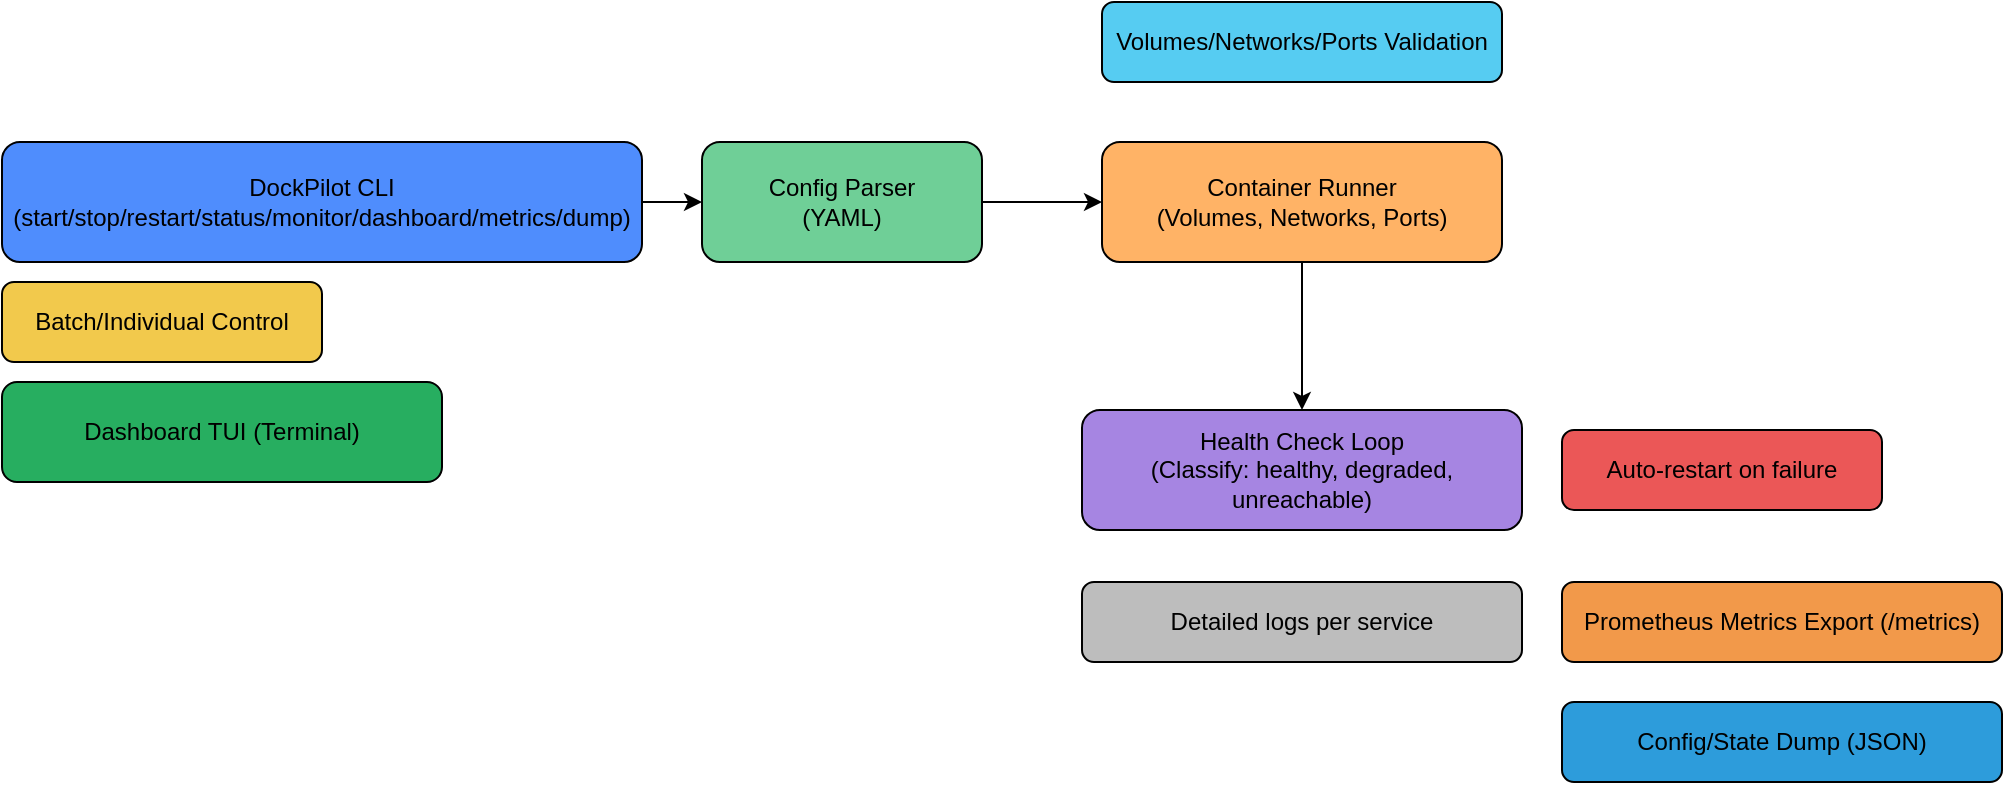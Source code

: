 <mxfile>
    <diagram id="Scj8hIH8UpDm17n62uUn" name="Page-1">
        <mxGraphModel dx="2064" dy="686" grid="1" gridSize="10" guides="1" tooltips="1" connect="1" arrows="1" fold="1" page="1" pageScale="1" pageWidth="1169" pageHeight="827" math="0" shadow="0">
            <root>
                <mxCell id="0"/>
                <mxCell id="1" parent="0"/>
                <mxCell id="4" value="" style="edgeStyle=none;html=1;" parent="1" source="2" target="3" edge="1">
                    <mxGeometry relative="1" as="geometry"/>
                </mxCell>
                <mxCell id="2" value="DockPilot CLI&lt;div&gt;(start/stop/restart/status/monitor/dashboard/metrics/dump)&lt;/div&gt;" style="rounded=1;whiteSpace=wrap;html=1;fillColor=#4F8DFD;" parent="1" vertex="1">
                    <mxGeometry x="-10" y="280" width="320" height="60" as="geometry"/>
                </mxCell>
                <mxCell id="6" value="" style="edgeStyle=none;html=1;" parent="1" source="3" target="5" edge="1">
                    <mxGeometry relative="1" as="geometry"/>
                </mxCell>
                <mxCell id="3" value="Config Parser&lt;div&gt;(YAML)&lt;/div&gt;" style="rounded=1;whiteSpace=wrap;html=1;fillColor=#6FCF97;" parent="1" vertex="1">
                    <mxGeometry x="340" y="280" width="140" height="60" as="geometry"/>
                </mxCell>
                <mxCell id="8" value="" style="edgeStyle=none;html=1;" parent="1" source="5" target="7" edge="1">
                    <mxGeometry relative="1" as="geometry"/>
                </mxCell>
                <mxCell id="5" value="Container Runner&lt;div&gt;(Volumes, Networks, Ports)&lt;/div&gt;" style="rounded=1;whiteSpace=wrap;html=1;fillColor=#FFB366;" parent="1" vertex="1">
                    <mxGeometry x="540" y="280" width="200" height="60" as="geometry"/>
                </mxCell>
                <mxCell id="7" value="Health Check Loop&lt;div&gt;(Classify: healthy, degraded, unreachable)&lt;/div&gt;" style="rounded=1;whiteSpace=wrap;html=1;fillColor=#A685E2;" parent="1" vertex="1">
                    <mxGeometry x="530" y="414" width="220" height="60" as="geometry"/>
                </mxCell>
                <mxCell id="9" value="Batch/Individual Control" style="rounded=1;whiteSpace=wrap;html=1;fillColor=#F2C94C;" parent="1" vertex="1">
                    <mxGeometry x="-10" y="350" width="160" height="40" as="geometry"/>
                </mxCell>
                <mxCell id="10" value="Volumes/Networks/Ports Validation" style="rounded=1;whiteSpace=wrap;html=1;fillColor=#56CCF2;" parent="1" vertex="1">
                    <mxGeometry x="540" y="210" width="200" height="40" as="geometry"/>
                </mxCell>
                <mxCell id="11" value="Auto-restart on failure" style="rounded=1;whiteSpace=wrap;html=1;fillColor=#EB5757;" parent="1" vertex="1">
                    <mxGeometry x="770" y="424" width="160" height="40" as="geometry"/>
                </mxCell>
                <mxCell id="12" value="Detailed logs per service" style="rounded=1;whiteSpace=wrap;html=1;fillColor=#BDBDBD;" parent="1" vertex="1">
                    <mxGeometry x="530" y="500" width="220" height="40" as="geometry"/>
                </mxCell>
                <mxCell id="13" value="Dashboard TUI (Terminal)" style="rounded=1;whiteSpace=wrap;html=1;fillColor=#27AE60;" vertex="1" parent="1">
                    <mxGeometry x="-10" y="400" width="220" height="50" as="geometry"/>
                </mxCell>
                <mxCell id="14" value="Prometheus Metrics Export (/metrics)" style="rounded=1;whiteSpace=wrap;html=1;fillColor=#F2994A;" vertex="1" parent="1">
                    <mxGeometry x="770" y="500" width="220" height="40" as="geometry"/>
                </mxCell>
                <mxCell id="15" value="Config/State Dump (JSON)" style="rounded=1;whiteSpace=wrap;html=1;fillColor=#2D9CDB;" vertex="1" parent="1">
                    <mxGeometry x="770" y="560" width="220" height="40" as="geometry"/>
                </mxCell>
            </root>
        </mxGraphModel>
    </diagram>
</mxfile>